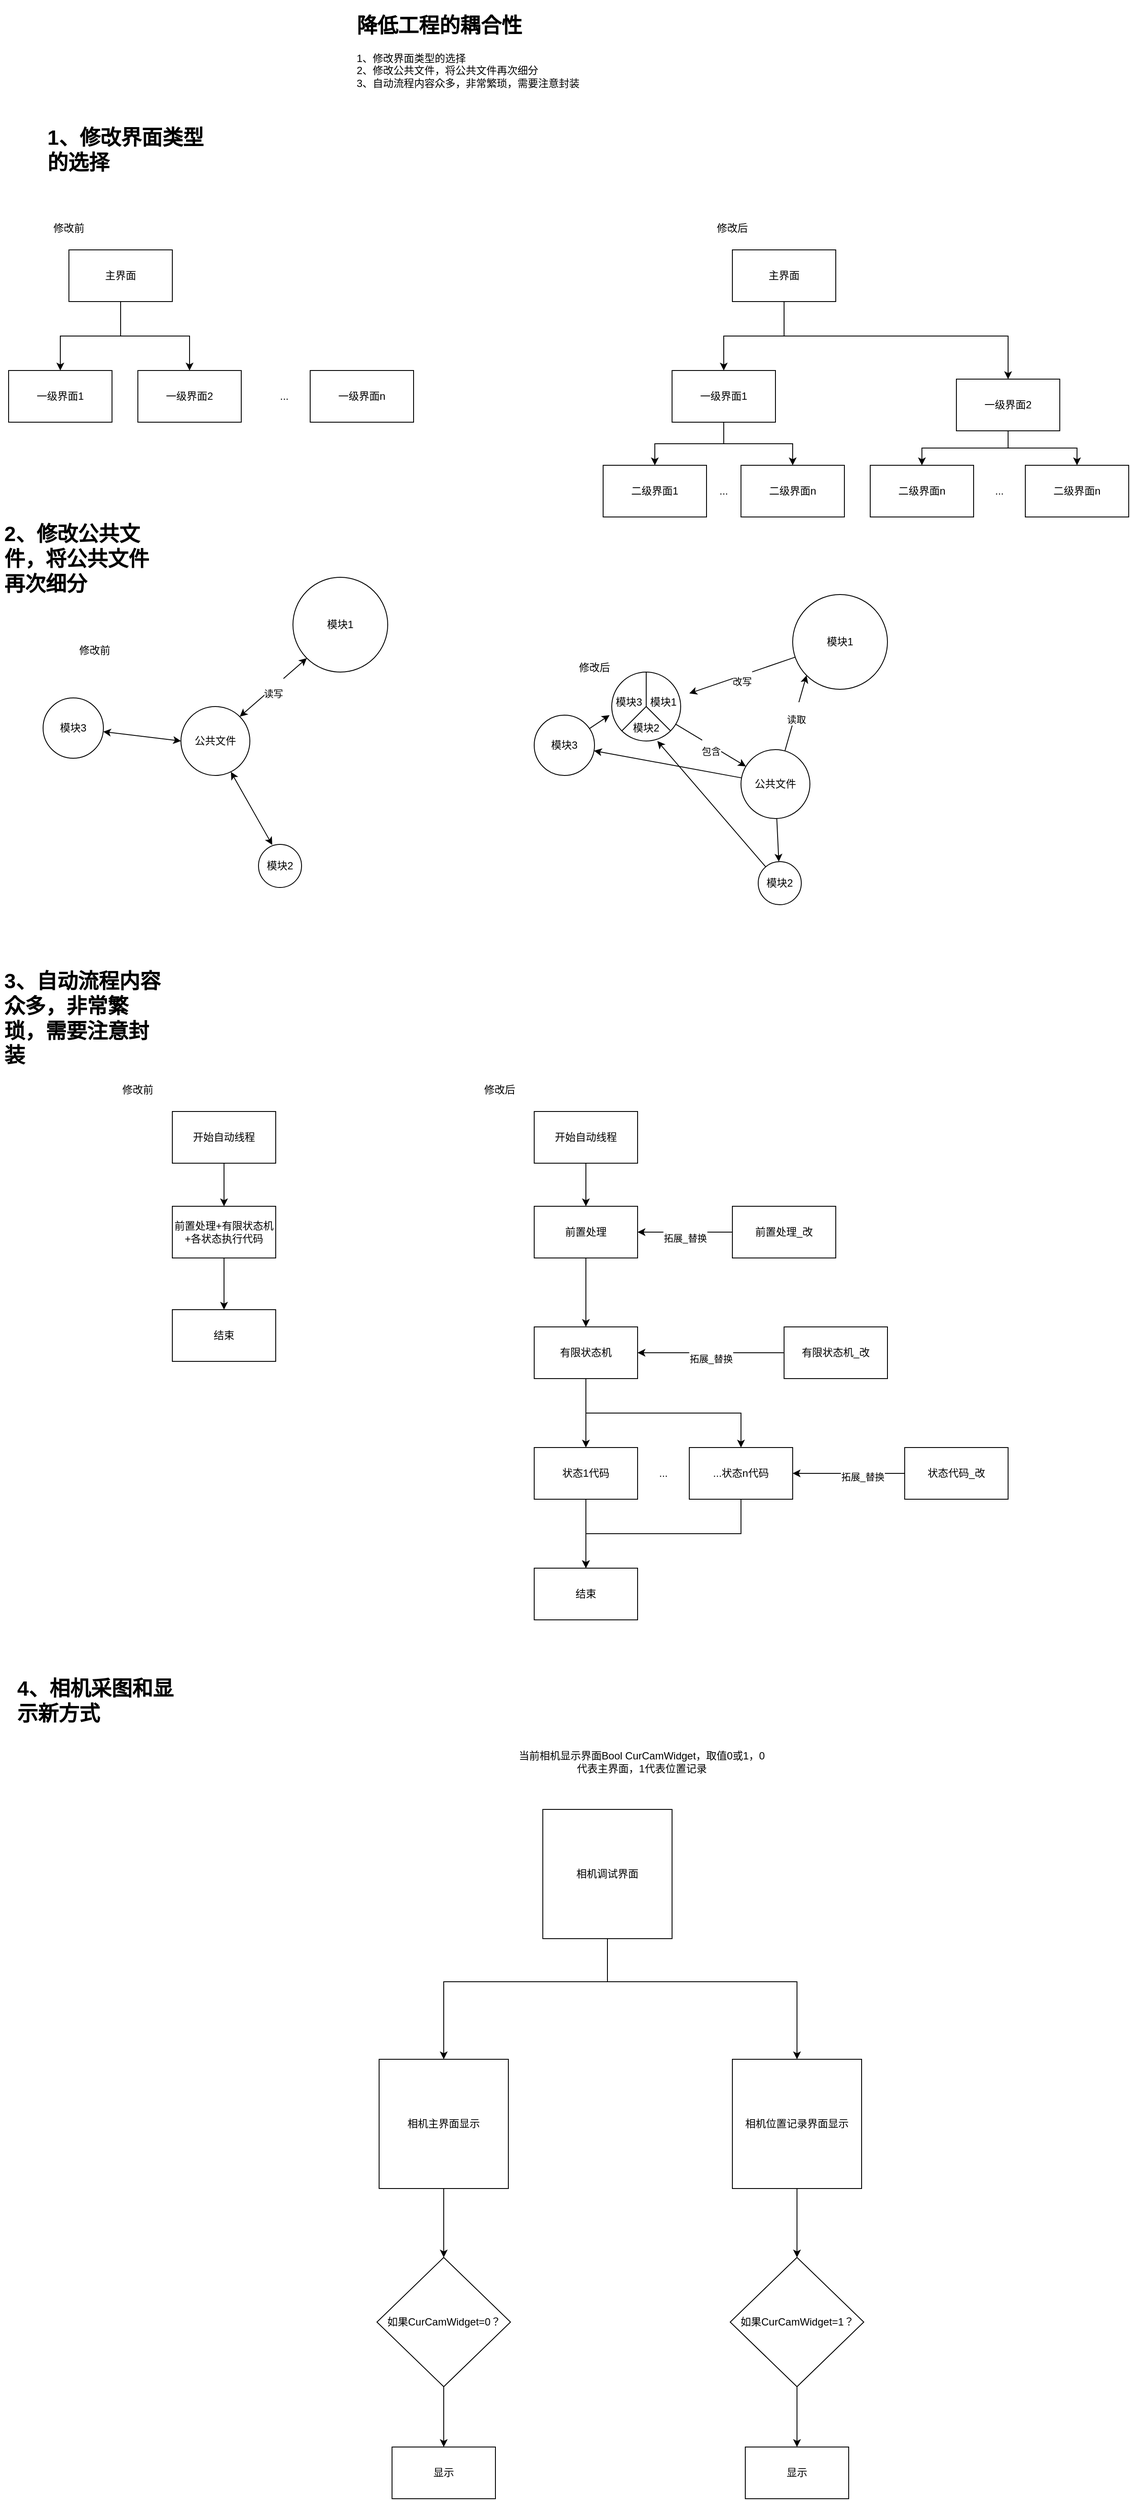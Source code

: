 <mxfile version="21.6.5" type="github">
  <diagram name="第 1 页" id="BK7UexbAD5S3coaDiWZC">
    <mxGraphModel dx="1221" dy="622" grid="1" gridSize="10" guides="1" tooltips="1" connect="1" arrows="1" fold="1" page="1" pageScale="1" pageWidth="827" pageHeight="1169" math="0" shadow="0">
      <root>
        <mxCell id="0" />
        <mxCell id="1" parent="0" />
        <mxCell id="pPquGkvTpnL6xaR8iwFb-2" value="&lt;h1&gt;降低工程的耦合性&lt;/h1&gt;&lt;div&gt;1、修改界面类型的选择&lt;/div&gt;&lt;div&gt;2、修改公共文件，将公共文件再次细分&lt;/div&gt;&lt;div&gt;3、自动流程内容众多，非常繁琐，需要注意封装&lt;/div&gt;" style="text;html=1;strokeColor=none;fillColor=none;spacing=5;spacingTop=-20;whiteSpace=wrap;overflow=hidden;rounded=0;" parent="1" vertex="1">
          <mxGeometry x="419" y="60" width="371" height="120" as="geometry" />
        </mxCell>
        <mxCell id="pPquGkvTpnL6xaR8iwFb-4" value="&lt;h1&gt;1、修改界面类型的选择&lt;br&gt;&lt;/h1&gt;" style="text;html=1;strokeColor=none;fillColor=none;spacing=5;spacingTop=-20;whiteSpace=wrap;overflow=hidden;rounded=0;" parent="1" vertex="1">
          <mxGeometry x="60" y="190" width="190" height="120" as="geometry" />
        </mxCell>
        <mxCell id="pPquGkvTpnL6xaR8iwFb-5" value="修改前" style="text;html=1;strokeColor=none;fillColor=none;align=center;verticalAlign=middle;whiteSpace=wrap;rounded=0;" parent="1" vertex="1">
          <mxGeometry x="60" y="300" width="60" height="30" as="geometry" />
        </mxCell>
        <mxCell id="pPquGkvTpnL6xaR8iwFb-9" style="edgeStyle=orthogonalEdgeStyle;rounded=0;orthogonalLoop=1;jettySize=auto;html=1;" parent="1" source="pPquGkvTpnL6xaR8iwFb-6" target="pPquGkvTpnL6xaR8iwFb-7" edge="1">
          <mxGeometry relative="1" as="geometry" />
        </mxCell>
        <mxCell id="pPquGkvTpnL6xaR8iwFb-10" style="edgeStyle=orthogonalEdgeStyle;rounded=0;orthogonalLoop=1;jettySize=auto;html=1;" parent="1" source="pPquGkvTpnL6xaR8iwFb-6" target="pPquGkvTpnL6xaR8iwFb-8" edge="1">
          <mxGeometry relative="1" as="geometry" />
        </mxCell>
        <mxCell id="pPquGkvTpnL6xaR8iwFb-6" value="主界面" style="rounded=0;whiteSpace=wrap;html=1;" parent="1" vertex="1">
          <mxGeometry x="90" y="340" width="120" height="60" as="geometry" />
        </mxCell>
        <mxCell id="pPquGkvTpnL6xaR8iwFb-7" value="一级界面1" style="rounded=0;whiteSpace=wrap;html=1;" parent="1" vertex="1">
          <mxGeometry x="20" y="480" width="120" height="60" as="geometry" />
        </mxCell>
        <mxCell id="pPquGkvTpnL6xaR8iwFb-8" value="一级界面2" style="rounded=0;whiteSpace=wrap;html=1;" parent="1" vertex="1">
          <mxGeometry x="170" y="480" width="120" height="60" as="geometry" />
        </mxCell>
        <mxCell id="pPquGkvTpnL6xaR8iwFb-11" value="一级界面n" style="rounded=0;whiteSpace=wrap;html=1;" parent="1" vertex="1">
          <mxGeometry x="370" y="480" width="120" height="60" as="geometry" />
        </mxCell>
        <mxCell id="pPquGkvTpnL6xaR8iwFb-12" value="..." style="text;html=1;strokeColor=none;fillColor=none;align=center;verticalAlign=middle;whiteSpace=wrap;rounded=0;" parent="1" vertex="1">
          <mxGeometry x="310" y="495" width="60" height="30" as="geometry" />
        </mxCell>
        <mxCell id="pPquGkvTpnL6xaR8iwFb-13" value="修改后" style="text;html=1;strokeColor=none;fillColor=none;align=center;verticalAlign=middle;whiteSpace=wrap;rounded=0;" parent="1" vertex="1">
          <mxGeometry x="830" y="300" width="60" height="30" as="geometry" />
        </mxCell>
        <mxCell id="pPquGkvTpnL6xaR8iwFb-14" style="edgeStyle=orthogonalEdgeStyle;rounded=0;orthogonalLoop=1;jettySize=auto;html=1;" parent="1" source="pPquGkvTpnL6xaR8iwFb-16" target="pPquGkvTpnL6xaR8iwFb-17" edge="1">
          <mxGeometry relative="1" as="geometry" />
        </mxCell>
        <mxCell id="pPquGkvTpnL6xaR8iwFb-15" style="edgeStyle=orthogonalEdgeStyle;rounded=0;orthogonalLoop=1;jettySize=auto;html=1;" parent="1" source="pPquGkvTpnL6xaR8iwFb-16" target="pPquGkvTpnL6xaR8iwFb-18" edge="1">
          <mxGeometry relative="1" as="geometry">
            <Array as="points">
              <mxPoint x="920" y="440" />
              <mxPoint x="1180" y="440" />
            </Array>
          </mxGeometry>
        </mxCell>
        <mxCell id="pPquGkvTpnL6xaR8iwFb-16" value="主界面" style="rounded=0;whiteSpace=wrap;html=1;" parent="1" vertex="1">
          <mxGeometry x="860" y="340" width="120" height="60" as="geometry" />
        </mxCell>
        <mxCell id="pPquGkvTpnL6xaR8iwFb-26" style="edgeStyle=orthogonalEdgeStyle;rounded=0;orthogonalLoop=1;jettySize=auto;html=1;entryX=0.5;entryY=0;entryDx=0;entryDy=0;" parent="1" source="pPquGkvTpnL6xaR8iwFb-17" target="pPquGkvTpnL6xaR8iwFb-19" edge="1">
          <mxGeometry relative="1" as="geometry" />
        </mxCell>
        <mxCell id="pPquGkvTpnL6xaR8iwFb-27" style="edgeStyle=orthogonalEdgeStyle;rounded=0;orthogonalLoop=1;jettySize=auto;html=1;" parent="1" source="pPquGkvTpnL6xaR8iwFb-17" target="pPquGkvTpnL6xaR8iwFb-21" edge="1">
          <mxGeometry relative="1" as="geometry" />
        </mxCell>
        <mxCell id="pPquGkvTpnL6xaR8iwFb-17" value="一级界面1" style="rounded=0;whiteSpace=wrap;html=1;" parent="1" vertex="1">
          <mxGeometry x="790" y="480" width="120" height="60" as="geometry" />
        </mxCell>
        <mxCell id="pPquGkvTpnL6xaR8iwFb-28" style="edgeStyle=orthogonalEdgeStyle;rounded=0;orthogonalLoop=1;jettySize=auto;html=1;entryX=0.5;entryY=0;entryDx=0;entryDy=0;" parent="1" source="pPquGkvTpnL6xaR8iwFb-18" target="pPquGkvTpnL6xaR8iwFb-22" edge="1">
          <mxGeometry relative="1" as="geometry" />
        </mxCell>
        <mxCell id="pPquGkvTpnL6xaR8iwFb-29" style="edgeStyle=orthogonalEdgeStyle;rounded=0;orthogonalLoop=1;jettySize=auto;html=1;entryX=0.5;entryY=0;entryDx=0;entryDy=0;" parent="1" source="pPquGkvTpnL6xaR8iwFb-18" target="pPquGkvTpnL6xaR8iwFb-23" edge="1">
          <mxGeometry relative="1" as="geometry" />
        </mxCell>
        <mxCell id="pPquGkvTpnL6xaR8iwFb-18" value="一级界面2" style="rounded=0;whiteSpace=wrap;html=1;" parent="1" vertex="1">
          <mxGeometry x="1120" y="490" width="120" height="60" as="geometry" />
        </mxCell>
        <mxCell id="pPquGkvTpnL6xaR8iwFb-19" value="二级界面1" style="rounded=0;whiteSpace=wrap;html=1;" parent="1" vertex="1">
          <mxGeometry x="710" y="590" width="120" height="60" as="geometry" />
        </mxCell>
        <mxCell id="pPquGkvTpnL6xaR8iwFb-21" value="二级界面n" style="rounded=0;whiteSpace=wrap;html=1;" parent="1" vertex="1">
          <mxGeometry x="870" y="590" width="120" height="60" as="geometry" />
        </mxCell>
        <mxCell id="pPquGkvTpnL6xaR8iwFb-22" value="二级界面n" style="rounded=0;whiteSpace=wrap;html=1;" parent="1" vertex="1">
          <mxGeometry x="1020" y="590" width="120" height="60" as="geometry" />
        </mxCell>
        <mxCell id="pPquGkvTpnL6xaR8iwFb-23" value="二级界面n" style="rounded=0;whiteSpace=wrap;html=1;" parent="1" vertex="1">
          <mxGeometry x="1200" y="590" width="120" height="60" as="geometry" />
        </mxCell>
        <mxCell id="pPquGkvTpnL6xaR8iwFb-24" value="..." style="text;html=1;strokeColor=none;fillColor=none;align=center;verticalAlign=middle;whiteSpace=wrap;rounded=0;" parent="1" vertex="1">
          <mxGeometry x="1140" y="605" width="60" height="30" as="geometry" />
        </mxCell>
        <mxCell id="pPquGkvTpnL6xaR8iwFb-25" value="..." style="text;html=1;strokeColor=none;fillColor=none;align=center;verticalAlign=middle;whiteSpace=wrap;rounded=0;" parent="1" vertex="1">
          <mxGeometry x="820" y="605" width="60" height="30" as="geometry" />
        </mxCell>
        <mxCell id="pPquGkvTpnL6xaR8iwFb-30" value="&lt;h1&gt;2、修改公共文件，将公共文件再次细分&lt;br&gt;&lt;/h1&gt;" style="text;html=1;strokeColor=none;fillColor=none;spacing=5;spacingTop=-20;whiteSpace=wrap;overflow=hidden;rounded=0;" parent="1" vertex="1">
          <mxGeometry x="10" y="650" width="190" height="120" as="geometry" />
        </mxCell>
        <mxCell id="pPquGkvTpnL6xaR8iwFb-31" value="公共文件" style="ellipse;whiteSpace=wrap;html=1;aspect=fixed;" parent="1" vertex="1">
          <mxGeometry x="220" y="870" width="80" height="80" as="geometry" />
        </mxCell>
        <mxCell id="pPquGkvTpnL6xaR8iwFb-32" value="修改前" style="text;html=1;strokeColor=none;fillColor=none;align=center;verticalAlign=middle;whiteSpace=wrap;rounded=0;" parent="1" vertex="1">
          <mxGeometry x="90" y="790" width="60" height="30" as="geometry" />
        </mxCell>
        <mxCell id="pPquGkvTpnL6xaR8iwFb-33" value="模块1" style="ellipse;whiteSpace=wrap;html=1;aspect=fixed;" parent="1" vertex="1">
          <mxGeometry x="350" y="720" width="110" height="110" as="geometry" />
        </mxCell>
        <mxCell id="pPquGkvTpnL6xaR8iwFb-35" value="模块2" style="ellipse;whiteSpace=wrap;html=1;aspect=fixed;" parent="1" vertex="1">
          <mxGeometry x="310" y="1030" width="50" height="50" as="geometry" />
        </mxCell>
        <mxCell id="pPquGkvTpnL6xaR8iwFb-37" value="模块3" style="ellipse;whiteSpace=wrap;html=1;aspect=fixed;" parent="1" vertex="1">
          <mxGeometry x="60" y="860" width="70" height="70" as="geometry" />
        </mxCell>
        <mxCell id="pPquGkvTpnL6xaR8iwFb-48" style="rounded=0;orthogonalLoop=1;jettySize=auto;html=1;" parent="1" source="pPquGkvTpnL6xaR8iwFb-50" target="pPquGkvTpnL6xaR8iwFb-55" edge="1">
          <mxGeometry relative="1" as="geometry" />
        </mxCell>
        <mxCell id="pPquGkvTpnL6xaR8iwFb-49" style="rounded=0;orthogonalLoop=1;jettySize=auto;html=1;" parent="1" source="pPquGkvTpnL6xaR8iwFb-50" target="pPquGkvTpnL6xaR8iwFb-57" edge="1">
          <mxGeometry relative="1" as="geometry" />
        </mxCell>
        <mxCell id="pPquGkvTpnL6xaR8iwFb-50" value="公共文件" style="ellipse;whiteSpace=wrap;html=1;aspect=fixed;" parent="1" vertex="1">
          <mxGeometry x="870" y="920" width="80" height="80" as="geometry" />
        </mxCell>
        <mxCell id="pPquGkvTpnL6xaR8iwFb-51" value="修改后" style="text;html=1;strokeColor=none;fillColor=none;align=center;verticalAlign=middle;whiteSpace=wrap;rounded=0;" parent="1" vertex="1">
          <mxGeometry x="670" y="810" width="60" height="30" as="geometry" />
        </mxCell>
        <mxCell id="pPquGkvTpnL6xaR8iwFb-67" value="&lt;br&gt;改写" style="rounded=0;orthogonalLoop=1;jettySize=auto;html=1;" parent="1" source="pPquGkvTpnL6xaR8iwFb-53" target="pPquGkvTpnL6xaR8iwFb-65" edge="1">
          <mxGeometry relative="1" as="geometry" />
        </mxCell>
        <mxCell id="pPquGkvTpnL6xaR8iwFb-53" value="模块1" style="ellipse;whiteSpace=wrap;html=1;aspect=fixed;" parent="1" vertex="1">
          <mxGeometry x="930" y="740" width="110" height="110" as="geometry" />
        </mxCell>
        <mxCell id="pPquGkvTpnL6xaR8iwFb-72" style="rounded=0;orthogonalLoop=1;jettySize=auto;html=1;" parent="1" source="pPquGkvTpnL6xaR8iwFb-55" target="pPquGkvTpnL6xaR8iwFb-66" edge="1">
          <mxGeometry relative="1" as="geometry" />
        </mxCell>
        <mxCell id="pPquGkvTpnL6xaR8iwFb-55" value="模块2" style="ellipse;whiteSpace=wrap;html=1;aspect=fixed;" parent="1" vertex="1">
          <mxGeometry x="890" y="1050" width="50" height="50" as="geometry" />
        </mxCell>
        <mxCell id="pPquGkvTpnL6xaR8iwFb-73" style="rounded=0;orthogonalLoop=1;jettySize=auto;html=1;" parent="1" source="pPquGkvTpnL6xaR8iwFb-57" target="pPquGkvTpnL6xaR8iwFb-64" edge="1">
          <mxGeometry relative="1" as="geometry" />
        </mxCell>
        <mxCell id="pPquGkvTpnL6xaR8iwFb-57" value="模块3" style="ellipse;whiteSpace=wrap;html=1;aspect=fixed;" parent="1" vertex="1">
          <mxGeometry x="630" y="880" width="70" height="70" as="geometry" />
        </mxCell>
        <mxCell id="pPquGkvTpnL6xaR8iwFb-74" value="&lt;br&gt;包含" style="rounded=0;orthogonalLoop=1;jettySize=auto;html=1;" parent="1" source="pPquGkvTpnL6xaR8iwFb-60" target="pPquGkvTpnL6xaR8iwFb-50" edge="1">
          <mxGeometry relative="1" as="geometry" />
        </mxCell>
        <mxCell id="pPquGkvTpnL6xaR8iwFb-60" value="" style="ellipse;whiteSpace=wrap;html=1;aspect=fixed;" parent="1" vertex="1">
          <mxGeometry x="720" y="830" width="80" height="80" as="geometry" />
        </mxCell>
        <mxCell id="pPquGkvTpnL6xaR8iwFb-61" value="" style="endArrow=none;html=1;rounded=0;exitX=0.5;exitY=0;exitDx=0;exitDy=0;entryX=0.5;entryY=0.5;entryDx=0;entryDy=0;entryPerimeter=0;" parent="1" source="pPquGkvTpnL6xaR8iwFb-60" target="pPquGkvTpnL6xaR8iwFb-60" edge="1">
          <mxGeometry width="50" height="50" relative="1" as="geometry">
            <mxPoint x="800" y="790" as="sourcePoint" />
            <mxPoint x="850" y="740" as="targetPoint" />
          </mxGeometry>
        </mxCell>
        <mxCell id="pPquGkvTpnL6xaR8iwFb-62" value="" style="endArrow=none;html=1;rounded=0;exitX=0;exitY=1;exitDx=0;exitDy=0;" parent="1" source="pPquGkvTpnL6xaR8iwFb-60" edge="1">
          <mxGeometry width="50" height="50" relative="1" as="geometry">
            <mxPoint x="800" y="780" as="sourcePoint" />
            <mxPoint x="760" y="870" as="targetPoint" />
          </mxGeometry>
        </mxCell>
        <mxCell id="pPquGkvTpnL6xaR8iwFb-63" value="" style="endArrow=none;html=1;rounded=0;exitX=1;exitY=1;exitDx=0;exitDy=0;" parent="1" source="pPquGkvTpnL6xaR8iwFb-60" edge="1">
          <mxGeometry width="50" height="50" relative="1" as="geometry">
            <mxPoint x="840" y="770" as="sourcePoint" />
            <mxPoint x="760" y="870" as="targetPoint" />
          </mxGeometry>
        </mxCell>
        <mxCell id="pPquGkvTpnL6xaR8iwFb-64" value="模块3" style="text;html=1;strokeColor=none;fillColor=none;align=center;verticalAlign=middle;whiteSpace=wrap;rounded=0;" parent="1" vertex="1">
          <mxGeometry x="710" y="850" width="60" height="30" as="geometry" />
        </mxCell>
        <mxCell id="pPquGkvTpnL6xaR8iwFb-65" value="模块1" style="text;html=1;strokeColor=none;fillColor=none;align=center;verticalAlign=middle;whiteSpace=wrap;rounded=0;" parent="1" vertex="1">
          <mxGeometry x="750" y="850" width="60" height="30" as="geometry" />
        </mxCell>
        <mxCell id="pPquGkvTpnL6xaR8iwFb-66" value="模块2" style="text;html=1;strokeColor=none;fillColor=none;align=center;verticalAlign=middle;whiteSpace=wrap;rounded=0;" parent="1" vertex="1">
          <mxGeometry x="730" y="880" width="60" height="30" as="geometry" />
        </mxCell>
        <mxCell id="pPquGkvTpnL6xaR8iwFb-68" value="&lt;br&gt;读取" style="rounded=0;orthogonalLoop=1;jettySize=auto;html=1;entryX=0;entryY=1;entryDx=0;entryDy=0;" parent="1" source="pPquGkvTpnL6xaR8iwFb-50" target="pPquGkvTpnL6xaR8iwFb-53" edge="1">
          <mxGeometry relative="1" as="geometry">
            <mxPoint x="869" y="903" as="sourcePoint" />
            <mxPoint x="960" y="860" as="targetPoint" />
          </mxGeometry>
        </mxCell>
        <mxCell id="pPquGkvTpnL6xaR8iwFb-76" value="&lt;br&gt;读写" style="endArrow=classic;startArrow=classic;html=1;rounded=0;entryX=0;entryY=1;entryDx=0;entryDy=0;exitX=1;exitY=0;exitDx=0;exitDy=0;" parent="1" source="pPquGkvTpnL6xaR8iwFb-31" target="pPquGkvTpnL6xaR8iwFb-33" edge="1">
          <mxGeometry width="50" height="50" relative="1" as="geometry">
            <mxPoint x="310" y="880" as="sourcePoint" />
            <mxPoint x="360" y="830" as="targetPoint" />
          </mxGeometry>
        </mxCell>
        <mxCell id="pPquGkvTpnL6xaR8iwFb-77" value="" style="endArrow=classic;startArrow=classic;html=1;rounded=0;exitX=0.32;exitY=0.012;exitDx=0;exitDy=0;exitPerimeter=0;entryX=0.725;entryY=0.948;entryDx=0;entryDy=0;entryPerimeter=0;" parent="1" source="pPquGkvTpnL6xaR8iwFb-35" target="pPquGkvTpnL6xaR8iwFb-31" edge="1">
          <mxGeometry width="50" height="50" relative="1" as="geometry">
            <mxPoint x="510" y="950" as="sourcePoint" />
            <mxPoint x="560" y="900" as="targetPoint" />
          </mxGeometry>
        </mxCell>
        <mxCell id="pPquGkvTpnL6xaR8iwFb-78" value="" style="endArrow=classic;startArrow=classic;html=1;rounded=0;entryX=0;entryY=0.5;entryDx=0;entryDy=0;" parent="1" source="pPquGkvTpnL6xaR8iwFb-37" target="pPquGkvTpnL6xaR8iwFb-31" edge="1">
          <mxGeometry width="50" height="50" relative="1" as="geometry">
            <mxPoint x="100" y="1050" as="sourcePoint" />
            <mxPoint x="150" y="1000" as="targetPoint" />
          </mxGeometry>
        </mxCell>
        <mxCell id="pPquGkvTpnL6xaR8iwFb-80" value="&lt;h1&gt;3、自动流程内容众多，非常繁琐，需要注意封装&lt;br&gt;&lt;/h1&gt;" style="text;html=1;strokeColor=none;fillColor=none;spacing=5;spacingTop=-20;whiteSpace=wrap;overflow=hidden;rounded=0;" parent="1" vertex="1">
          <mxGeometry x="10" y="1169" width="190" height="120" as="geometry" />
        </mxCell>
        <mxCell id="pPquGkvTpnL6xaR8iwFb-86" value="" style="edgeStyle=orthogonalEdgeStyle;rounded=0;orthogonalLoop=1;jettySize=auto;html=1;" parent="1" source="pPquGkvTpnL6xaR8iwFb-82" target="pPquGkvTpnL6xaR8iwFb-85" edge="1">
          <mxGeometry relative="1" as="geometry" />
        </mxCell>
        <mxCell id="pPquGkvTpnL6xaR8iwFb-82" value="开始自动线程" style="rounded=0;whiteSpace=wrap;html=1;" parent="1" vertex="1">
          <mxGeometry x="210" y="1340" width="120" height="60" as="geometry" />
        </mxCell>
        <mxCell id="pPquGkvTpnL6xaR8iwFb-83" value="修改前" style="text;html=1;strokeColor=none;fillColor=none;align=center;verticalAlign=middle;whiteSpace=wrap;rounded=0;" parent="1" vertex="1">
          <mxGeometry x="140" y="1300" width="60" height="30" as="geometry" />
        </mxCell>
        <mxCell id="pPquGkvTpnL6xaR8iwFb-88" value="" style="edgeStyle=orthogonalEdgeStyle;rounded=0;orthogonalLoop=1;jettySize=auto;html=1;" parent="1" source="pPquGkvTpnL6xaR8iwFb-85" target="pPquGkvTpnL6xaR8iwFb-87" edge="1">
          <mxGeometry relative="1" as="geometry" />
        </mxCell>
        <mxCell id="pPquGkvTpnL6xaR8iwFb-85" value="前置处理+有限状态机+各状态执行代码" style="rounded=0;whiteSpace=wrap;html=1;" parent="1" vertex="1">
          <mxGeometry x="210" y="1450" width="120" height="60" as="geometry" />
        </mxCell>
        <mxCell id="pPquGkvTpnL6xaR8iwFb-87" value="结束" style="whiteSpace=wrap;html=1;rounded=0;" parent="1" vertex="1">
          <mxGeometry x="210" y="1570" width="120" height="60" as="geometry" />
        </mxCell>
        <mxCell id="pPquGkvTpnL6xaR8iwFb-105" value="" style="edgeStyle=orthogonalEdgeStyle;rounded=0;orthogonalLoop=1;jettySize=auto;html=1;" parent="1" source="pPquGkvTpnL6xaR8iwFb-90" target="pPquGkvTpnL6xaR8iwFb-93" edge="1">
          <mxGeometry relative="1" as="geometry" />
        </mxCell>
        <mxCell id="pPquGkvTpnL6xaR8iwFb-90" value="开始自动线程" style="rounded=0;whiteSpace=wrap;html=1;" parent="1" vertex="1">
          <mxGeometry x="630" y="1340" width="120" height="60" as="geometry" />
        </mxCell>
        <mxCell id="pPquGkvTpnL6xaR8iwFb-91" value="修改后" style="text;html=1;strokeColor=none;fillColor=none;align=center;verticalAlign=middle;whiteSpace=wrap;rounded=0;" parent="1" vertex="1">
          <mxGeometry x="560" y="1300" width="60" height="30" as="geometry" />
        </mxCell>
        <mxCell id="pPquGkvTpnL6xaR8iwFb-96" value="" style="edgeStyle=orthogonalEdgeStyle;rounded=0;orthogonalLoop=1;jettySize=auto;html=1;" parent="1" source="pPquGkvTpnL6xaR8iwFb-93" target="pPquGkvTpnL6xaR8iwFb-95" edge="1">
          <mxGeometry relative="1" as="geometry" />
        </mxCell>
        <mxCell id="pPquGkvTpnL6xaR8iwFb-93" value="前置处理" style="rounded=0;whiteSpace=wrap;html=1;" parent="1" vertex="1">
          <mxGeometry x="630" y="1450" width="120" height="60" as="geometry" />
        </mxCell>
        <mxCell id="pPquGkvTpnL6xaR8iwFb-94" value="结束" style="whiteSpace=wrap;html=1;rounded=0;" parent="1" vertex="1">
          <mxGeometry x="630" y="1870" width="120" height="60" as="geometry" />
        </mxCell>
        <mxCell id="pPquGkvTpnL6xaR8iwFb-98" value="" style="edgeStyle=orthogonalEdgeStyle;rounded=0;orthogonalLoop=1;jettySize=auto;html=1;" parent="1" source="pPquGkvTpnL6xaR8iwFb-95" target="pPquGkvTpnL6xaR8iwFb-97" edge="1">
          <mxGeometry relative="1" as="geometry" />
        </mxCell>
        <mxCell id="pPquGkvTpnL6xaR8iwFb-101" style="edgeStyle=orthogonalEdgeStyle;rounded=0;orthogonalLoop=1;jettySize=auto;html=1;" parent="1" source="pPquGkvTpnL6xaR8iwFb-95" target="pPquGkvTpnL6xaR8iwFb-99" edge="1">
          <mxGeometry relative="1" as="geometry">
            <Array as="points">
              <mxPoint x="690" y="1690" />
              <mxPoint x="870" y="1690" />
            </Array>
          </mxGeometry>
        </mxCell>
        <mxCell id="pPquGkvTpnL6xaR8iwFb-95" value="&lt;span style=&quot;color: rgb(0, 0, 0); font-family: Helvetica; font-size: 12px; font-style: normal; font-variant-ligatures: normal; font-variant-caps: normal; font-weight: 400; letter-spacing: normal; orphans: 2; text-align: center; text-indent: 0px; text-transform: none; widows: 2; word-spacing: 0px; -webkit-text-stroke-width: 0px; background-color: rgb(251, 251, 251); text-decoration-thickness: initial; text-decoration-style: initial; text-decoration-color: initial; float: none; display: inline !important;&quot;&gt;有限状态机&lt;/span&gt;&lt;br&gt;" style="whiteSpace=wrap;html=1;rounded=0;" parent="1" vertex="1">
          <mxGeometry x="630" y="1590" width="120" height="60" as="geometry" />
        </mxCell>
        <mxCell id="pPquGkvTpnL6xaR8iwFb-104" style="edgeStyle=orthogonalEdgeStyle;rounded=0;orthogonalLoop=1;jettySize=auto;html=1;entryX=0.5;entryY=0;entryDx=0;entryDy=0;" parent="1" source="pPquGkvTpnL6xaR8iwFb-97" target="pPquGkvTpnL6xaR8iwFb-94" edge="1">
          <mxGeometry relative="1" as="geometry" />
        </mxCell>
        <mxCell id="pPquGkvTpnL6xaR8iwFb-97" value="&lt;span style=&quot;color: rgb(0, 0, 0); font-family: Helvetica; font-size: 12px; font-style: normal; font-variant-ligatures: normal; font-variant-caps: normal; font-weight: 400; letter-spacing: normal; orphans: 2; text-align: center; text-indent: 0px; text-transform: none; widows: 2; word-spacing: 0px; -webkit-text-stroke-width: 0px; background-color: rgb(251, 251, 251); text-decoration-thickness: initial; text-decoration-style: initial; text-decoration-color: initial; float: none; display: inline !important;&quot;&gt;状态1代码&lt;/span&gt;" style="whiteSpace=wrap;html=1;rounded=0;" parent="1" vertex="1">
          <mxGeometry x="630" y="1730" width="120" height="60" as="geometry" />
        </mxCell>
        <mxCell id="pPquGkvTpnL6xaR8iwFb-103" style="edgeStyle=orthogonalEdgeStyle;rounded=0;orthogonalLoop=1;jettySize=auto;html=1;" parent="1" source="pPquGkvTpnL6xaR8iwFb-99" target="pPquGkvTpnL6xaR8iwFb-94" edge="1">
          <mxGeometry relative="1" as="geometry">
            <Array as="points">
              <mxPoint x="870" y="1830" />
              <mxPoint x="690" y="1830" />
            </Array>
          </mxGeometry>
        </mxCell>
        <mxCell id="pPquGkvTpnL6xaR8iwFb-99" value="...状态n代码" style="whiteSpace=wrap;html=1;rounded=0;" parent="1" vertex="1">
          <mxGeometry x="810" y="1730" width="120" height="60" as="geometry" />
        </mxCell>
        <mxCell id="pPquGkvTpnL6xaR8iwFb-102" value="..." style="text;html=1;strokeColor=none;fillColor=none;align=center;verticalAlign=middle;whiteSpace=wrap;rounded=0;" parent="1" vertex="1">
          <mxGeometry x="750" y="1745" width="60" height="30" as="geometry" />
        </mxCell>
        <mxCell id="pPquGkvTpnL6xaR8iwFb-107" value="&lt;br&gt;拓展_替换" style="edgeStyle=orthogonalEdgeStyle;rounded=0;orthogonalLoop=1;jettySize=auto;html=1;" parent="1" source="pPquGkvTpnL6xaR8iwFb-106" target="pPquGkvTpnL6xaR8iwFb-95" edge="1">
          <mxGeometry relative="1" as="geometry" />
        </mxCell>
        <mxCell id="pPquGkvTpnL6xaR8iwFb-106" value="有限状态机_改" style="rounded=0;whiteSpace=wrap;html=1;" parent="1" vertex="1">
          <mxGeometry x="920" y="1590" width="120" height="60" as="geometry" />
        </mxCell>
        <mxCell id="pPquGkvTpnL6xaR8iwFb-111" style="edgeStyle=orthogonalEdgeStyle;rounded=0;orthogonalLoop=1;jettySize=auto;html=1;" parent="1" source="pPquGkvTpnL6xaR8iwFb-108" target="pPquGkvTpnL6xaR8iwFb-99" edge="1">
          <mxGeometry relative="1" as="geometry" />
        </mxCell>
        <mxCell id="pPquGkvTpnL6xaR8iwFb-112" value="&lt;br style=&quot;border-color: var(--border-color);&quot;&gt;拓展_替换" style="edgeLabel;html=1;align=center;verticalAlign=middle;resizable=0;points=[];" parent="pPquGkvTpnL6xaR8iwFb-111" vertex="1" connectable="0">
          <mxGeometry x="-0.236" y="-3" relative="1" as="geometry">
            <mxPoint as="offset" />
          </mxGeometry>
        </mxCell>
        <mxCell id="pPquGkvTpnL6xaR8iwFb-108" value="状态代码_改" style="rounded=0;whiteSpace=wrap;html=1;" parent="1" vertex="1">
          <mxGeometry x="1060" y="1730" width="120" height="60" as="geometry" />
        </mxCell>
        <mxCell id="pPquGkvTpnL6xaR8iwFb-110" style="edgeStyle=orthogonalEdgeStyle;rounded=0;orthogonalLoop=1;jettySize=auto;html=1;" parent="1" source="pPquGkvTpnL6xaR8iwFb-109" target="pPquGkvTpnL6xaR8iwFb-93" edge="1">
          <mxGeometry relative="1" as="geometry" />
        </mxCell>
        <mxCell id="pPquGkvTpnL6xaR8iwFb-113" value="&lt;br style=&quot;border-color: var(--border-color);&quot;&gt;拓展_替换" style="edgeLabel;html=1;align=center;verticalAlign=middle;resizable=0;points=[];" parent="pPquGkvTpnL6xaR8iwFb-110" vertex="1" connectable="0">
          <mxGeometry x="0.013" relative="1" as="geometry">
            <mxPoint as="offset" />
          </mxGeometry>
        </mxCell>
        <mxCell id="pPquGkvTpnL6xaR8iwFb-109" value="前置处理_改" style="rounded=0;whiteSpace=wrap;html=1;" parent="1" vertex="1">
          <mxGeometry x="860" y="1450" width="120" height="60" as="geometry" />
        </mxCell>
        <mxCell id="MYqTN4B3eqH99weHO--5-1" value="&lt;h1&gt;4、相机采图和显示新方式&lt;br&gt;&lt;/h1&gt;" style="text;html=1;strokeColor=none;fillColor=none;spacing=5;spacingTop=-20;whiteSpace=wrap;overflow=hidden;rounded=0;" vertex="1" parent="1">
          <mxGeometry x="25" y="1990" width="190" height="120" as="geometry" />
        </mxCell>
        <mxCell id="MYqTN4B3eqH99weHO--5-2" value="当前相机显示界面Bool CurCamWidget，取值0或1，0代表主界面，1代表位置记录" style="text;html=1;strokeColor=none;fillColor=none;align=center;verticalAlign=middle;whiteSpace=wrap;rounded=0;" vertex="1" parent="1">
          <mxGeometry x="610" y="2080" width="290" height="30" as="geometry" />
        </mxCell>
        <mxCell id="MYqTN4B3eqH99weHO--5-6" style="edgeStyle=orthogonalEdgeStyle;rounded=0;orthogonalLoop=1;jettySize=auto;html=1;entryX=0.5;entryY=0;entryDx=0;entryDy=0;" edge="1" parent="1" source="MYqTN4B3eqH99weHO--5-3" target="MYqTN4B3eqH99weHO--5-4">
          <mxGeometry relative="1" as="geometry">
            <Array as="points">
              <mxPoint x="715" y="2350" />
              <mxPoint x="525" y="2350" />
            </Array>
          </mxGeometry>
        </mxCell>
        <mxCell id="MYqTN4B3eqH99weHO--5-7" style="edgeStyle=orthogonalEdgeStyle;rounded=0;orthogonalLoop=1;jettySize=auto;html=1;" edge="1" parent="1" source="MYqTN4B3eqH99weHO--5-3" target="MYqTN4B3eqH99weHO--5-5">
          <mxGeometry relative="1" as="geometry">
            <Array as="points">
              <mxPoint x="715" y="2350" />
              <mxPoint x="935" y="2350" />
            </Array>
          </mxGeometry>
        </mxCell>
        <mxCell id="MYqTN4B3eqH99weHO--5-3" value="相机调试界面" style="whiteSpace=wrap;html=1;aspect=fixed;" vertex="1" parent="1">
          <mxGeometry x="640" y="2150" width="150" height="150" as="geometry" />
        </mxCell>
        <mxCell id="MYqTN4B3eqH99weHO--5-10" style="edgeStyle=orthogonalEdgeStyle;rounded=0;orthogonalLoop=1;jettySize=auto;html=1;" edge="1" parent="1" source="MYqTN4B3eqH99weHO--5-4" target="MYqTN4B3eqH99weHO--5-9">
          <mxGeometry relative="1" as="geometry" />
        </mxCell>
        <mxCell id="MYqTN4B3eqH99weHO--5-4" value="相机主界面显示" style="whiteSpace=wrap;html=1;aspect=fixed;" vertex="1" parent="1">
          <mxGeometry x="450" y="2440" width="150" height="150" as="geometry" />
        </mxCell>
        <mxCell id="MYqTN4B3eqH99weHO--5-15" value="" style="edgeStyle=orthogonalEdgeStyle;rounded=0;orthogonalLoop=1;jettySize=auto;html=1;" edge="1" parent="1" source="MYqTN4B3eqH99weHO--5-5" target="MYqTN4B3eqH99weHO--5-13">
          <mxGeometry relative="1" as="geometry" />
        </mxCell>
        <mxCell id="MYqTN4B3eqH99weHO--5-5" value="相机位置记录界面显示" style="whiteSpace=wrap;html=1;aspect=fixed;" vertex="1" parent="1">
          <mxGeometry x="860" y="2440" width="150" height="150" as="geometry" />
        </mxCell>
        <mxCell id="MYqTN4B3eqH99weHO--5-12" value="" style="edgeStyle=orthogonalEdgeStyle;rounded=0;orthogonalLoop=1;jettySize=auto;html=1;" edge="1" parent="1" source="MYqTN4B3eqH99weHO--5-9" target="MYqTN4B3eqH99weHO--5-11">
          <mxGeometry relative="1" as="geometry" />
        </mxCell>
        <mxCell id="MYqTN4B3eqH99weHO--5-9" value="如果CurCamWidget=0？" style="rhombus;whiteSpace=wrap;html=1;" vertex="1" parent="1">
          <mxGeometry x="447.5" y="2670" width="155" height="150" as="geometry" />
        </mxCell>
        <mxCell id="MYqTN4B3eqH99weHO--5-11" value="显示" style="whiteSpace=wrap;html=1;" vertex="1" parent="1">
          <mxGeometry x="465" y="2890" width="120" height="60" as="geometry" />
        </mxCell>
        <mxCell id="MYqTN4B3eqH99weHO--5-16" value="" style="edgeStyle=orthogonalEdgeStyle;rounded=0;orthogonalLoop=1;jettySize=auto;html=1;" edge="1" parent="1" source="MYqTN4B3eqH99weHO--5-13" target="MYqTN4B3eqH99weHO--5-14">
          <mxGeometry relative="1" as="geometry" />
        </mxCell>
        <mxCell id="MYqTN4B3eqH99weHO--5-13" value="如果CurCamWidget=1？" style="rhombus;whiteSpace=wrap;html=1;" vertex="1" parent="1">
          <mxGeometry x="857.5" y="2670" width="155" height="150" as="geometry" />
        </mxCell>
        <mxCell id="MYqTN4B3eqH99weHO--5-14" value="显示" style="whiteSpace=wrap;html=1;" vertex="1" parent="1">
          <mxGeometry x="875" y="2890" width="120" height="60" as="geometry" />
        </mxCell>
      </root>
    </mxGraphModel>
  </diagram>
</mxfile>
